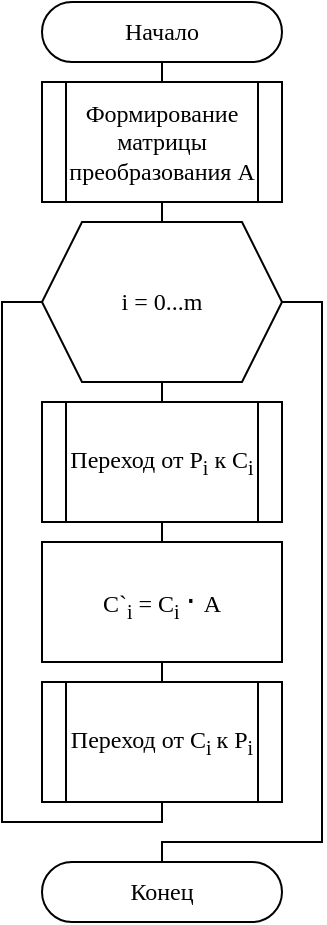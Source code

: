 <mxfile version="15.3.5" type="device"><diagram id="F3K6Gu4Q-IQPQ0LMfThi" name="Page-1"><mxGraphModel dx="834" dy="486" grid="1" gridSize="10" guides="1" tooltips="1" connect="1" arrows="1" fold="1" page="1" pageScale="1" pageWidth="827" pageHeight="1169" math="0" shadow="0"><root><mxCell id="0"/><mxCell id="1" parent="0"/><mxCell id="bmajOswJmt7DqveWh_J6-3" style="edgeStyle=none;curved=1;rounded=0;orthogonalLoop=1;jettySize=auto;html=1;exitX=0.5;exitY=1;exitDx=0;exitDy=0;entryX=0.5;entryY=0;entryDx=0;entryDy=0;fontFamily=Times New Roman;endArrow=none;startSize=14;endSize=14;sourcePerimeterSpacing=8;targetPerimeterSpacing=8;endFill=0;" edge="1" parent="1" source="bmajOswJmt7DqveWh_J6-1" target="bmajOswJmt7DqveWh_J6-2"><mxGeometry relative="1" as="geometry"/></mxCell><mxCell id="bmajOswJmt7DqveWh_J6-1" value="Начало" style="rounded=1;whiteSpace=wrap;html=1;hachureGap=4;pointerEvents=0;arcSize=50;fontFamily=Times New Roman;" vertex="1" parent="1"><mxGeometry x="120" width="120" height="30" as="geometry"/></mxCell><mxCell id="bmajOswJmt7DqveWh_J6-5" style="edgeStyle=none;curved=1;rounded=0;orthogonalLoop=1;jettySize=auto;html=1;exitX=0.5;exitY=1;exitDx=0;exitDy=0;entryX=0.5;entryY=0;entryDx=0;entryDy=0;fontFamily=Times New Roman;endArrow=none;endFill=0;startSize=14;endSize=14;sourcePerimeterSpacing=8;targetPerimeterSpacing=8;" edge="1" parent="1" source="bmajOswJmt7DqveWh_J6-2" target="bmajOswJmt7DqveWh_J6-4"><mxGeometry relative="1" as="geometry"/></mxCell><mxCell id="bmajOswJmt7DqveWh_J6-2" value="Формирование матрицы преобразования A" style="shape=process;whiteSpace=wrap;html=1;backgroundOutline=1;hachureGap=4;pointerEvents=0;fontFamily=Times New Roman;" vertex="1" parent="1"><mxGeometry x="120" y="40" width="120" height="60" as="geometry"/></mxCell><mxCell id="bmajOswJmt7DqveWh_J6-8" style="edgeStyle=none;curved=1;rounded=0;orthogonalLoop=1;jettySize=auto;html=1;exitX=0.5;exitY=1;exitDx=0;exitDy=0;entryX=0.5;entryY=0;entryDx=0;entryDy=0;fontFamily=Times New Roman;endArrow=none;endFill=0;startSize=14;endSize=14;sourcePerimeterSpacing=8;targetPerimeterSpacing=8;" edge="1" parent="1" source="bmajOswJmt7DqveWh_J6-4" target="bmajOswJmt7DqveWh_J6-7"><mxGeometry relative="1" as="geometry"/></mxCell><mxCell id="bmajOswJmt7DqveWh_J6-15" style="edgeStyle=orthogonalEdgeStyle;rounded=0;orthogonalLoop=1;jettySize=auto;html=1;exitX=1;exitY=0.5;exitDx=0;exitDy=0;fontFamily=Times New Roman;endArrow=none;endFill=0;startSize=14;endSize=14;sourcePerimeterSpacing=8;targetPerimeterSpacing=8;" edge="1" parent="1" source="bmajOswJmt7DqveWh_J6-4"><mxGeometry relative="1" as="geometry"><mxPoint x="180" y="432.286" as="targetPoint"/><Array as="points"><mxPoint x="260" y="150"/><mxPoint x="260" y="420"/><mxPoint x="180" y="420"/></Array></mxGeometry></mxCell><mxCell id="bmajOswJmt7DqveWh_J6-4" value="i = 0...m" style="shape=hexagon;perimeter=hexagonPerimeter2;whiteSpace=wrap;html=1;fixedSize=1;hachureGap=4;pointerEvents=0;fontFamily=Times New Roman;" vertex="1" parent="1"><mxGeometry x="120" y="110" width="120" height="80" as="geometry"/></mxCell><mxCell id="bmajOswJmt7DqveWh_J6-10" style="edgeStyle=none;curved=1;rounded=0;orthogonalLoop=1;jettySize=auto;html=1;exitX=0.5;exitY=1;exitDx=0;exitDy=0;entryX=0.5;entryY=0;entryDx=0;entryDy=0;fontFamily=Times New Roman;endArrow=none;endFill=0;startSize=14;endSize=14;sourcePerimeterSpacing=8;targetPerimeterSpacing=8;" edge="1" parent="1" source="bmajOswJmt7DqveWh_J6-7" target="bmajOswJmt7DqveWh_J6-9"><mxGeometry relative="1" as="geometry"/></mxCell><mxCell id="bmajOswJmt7DqveWh_J6-7" value="Переход от P&lt;sub&gt;i&lt;/sub&gt;&amp;nbsp;к C&lt;sub&gt;i&lt;/sub&gt;" style="shape=process;whiteSpace=wrap;html=1;backgroundOutline=1;hachureGap=4;pointerEvents=0;fontFamily=Times New Roman;" vertex="1" parent="1"><mxGeometry x="120" y="200" width="120" height="60" as="geometry"/></mxCell><mxCell id="bmajOswJmt7DqveWh_J6-12" style="edgeStyle=none;curved=1;rounded=0;orthogonalLoop=1;jettySize=auto;html=1;exitX=0.5;exitY=1;exitDx=0;exitDy=0;entryX=0.5;entryY=0;entryDx=0;entryDy=0;fontFamily=Times New Roman;endArrow=none;endFill=0;startSize=14;endSize=14;sourcePerimeterSpacing=8;targetPerimeterSpacing=8;" edge="1" parent="1" source="bmajOswJmt7DqveWh_J6-9" target="bmajOswJmt7DqveWh_J6-11"><mxGeometry relative="1" as="geometry"/></mxCell><mxCell id="bmajOswJmt7DqveWh_J6-9" value="&lt;p&gt;&lt;font style=&quot;font-size: 12px&quot;&gt;C`&lt;sub&gt;i&lt;/sub&gt;&amp;nbsp;= C&lt;sub&gt;i&lt;/sub&gt;&amp;nbsp;&lt;span style=&quot;font-size: 16px ; text-align: left&quot;&gt;⋅&amp;nbsp;&lt;/span&gt;&lt;/font&gt;&lt;span style=&quot;text-align: left&quot;&gt;A&lt;/span&gt;&lt;/p&gt;" style="rounded=0;whiteSpace=wrap;html=1;hachureGap=4;pointerEvents=0;fontFamily=Times New Roman;" vertex="1" parent="1"><mxGeometry x="120" y="270" width="120" height="60" as="geometry"/></mxCell><mxCell id="bmajOswJmt7DqveWh_J6-14" style="edgeStyle=orthogonalEdgeStyle;rounded=0;orthogonalLoop=1;jettySize=auto;html=1;exitX=0.5;exitY=1;exitDx=0;exitDy=0;entryX=0;entryY=0.5;entryDx=0;entryDy=0;fontFamily=Times New Roman;endArrow=none;endFill=0;startSize=14;endSize=14;sourcePerimeterSpacing=8;targetPerimeterSpacing=8;" edge="1" parent="1" source="bmajOswJmt7DqveWh_J6-11" target="bmajOswJmt7DqveWh_J6-4"><mxGeometry relative="1" as="geometry"><Array as="points"><mxPoint x="180" y="410"/><mxPoint x="100" y="410"/><mxPoint x="100" y="150"/></Array></mxGeometry></mxCell><mxCell id="bmajOswJmt7DqveWh_J6-11" value="Переход от C&lt;sub&gt;i&amp;nbsp;&lt;/sub&gt;к P&lt;sub&gt;i&lt;/sub&gt;" style="shape=process;whiteSpace=wrap;html=1;backgroundOutline=1;hachureGap=4;pointerEvents=0;fontFamily=Times New Roman;" vertex="1" parent="1"><mxGeometry x="120" y="340" width="120" height="60" as="geometry"/></mxCell><mxCell id="bmajOswJmt7DqveWh_J6-16" value="Конец" style="rounded=1;whiteSpace=wrap;html=1;hachureGap=4;pointerEvents=0;arcSize=50;fontFamily=Times New Roman;" vertex="1" parent="1"><mxGeometry x="120" y="430" width="120" height="30" as="geometry"/></mxCell></root></mxGraphModel></diagram></mxfile>